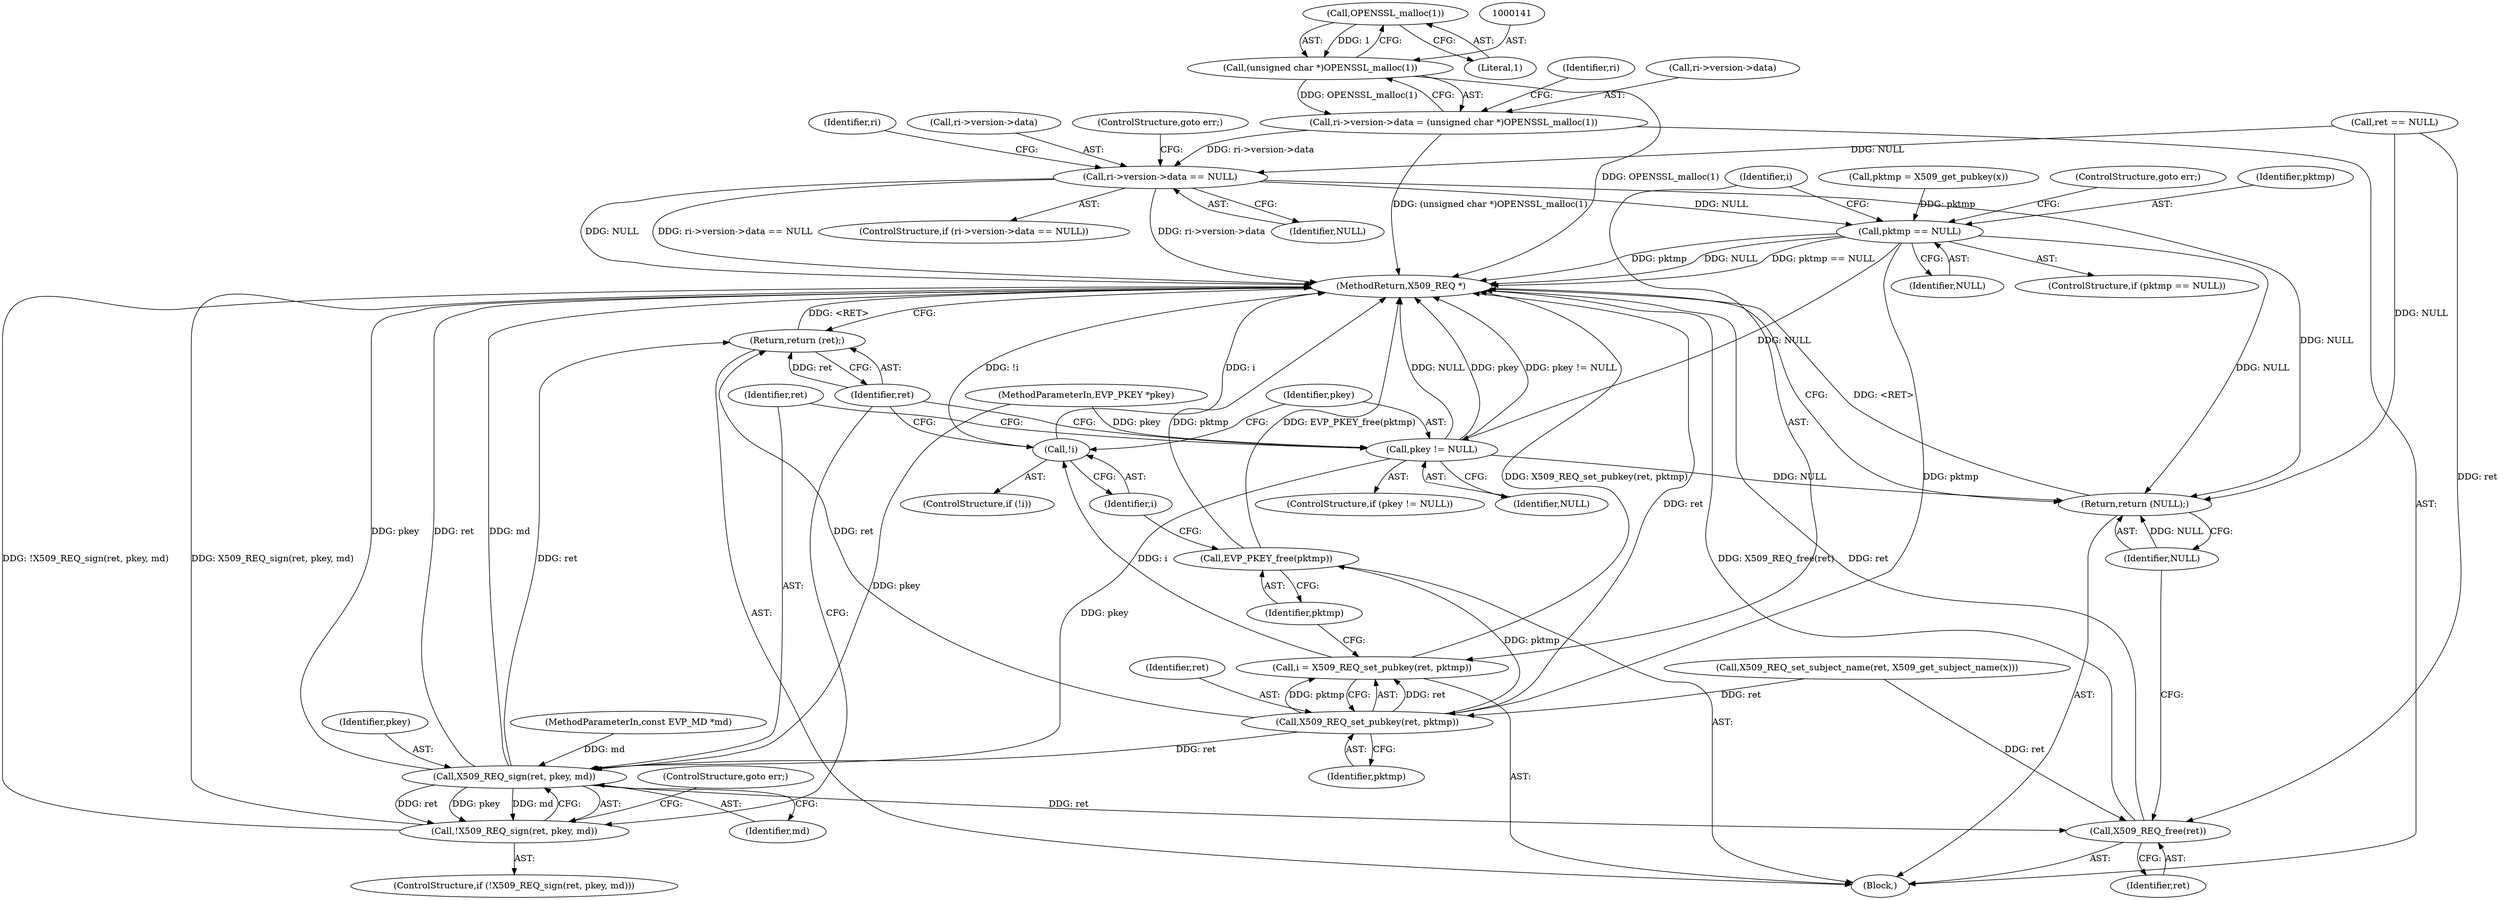 digraph "0_openssl_28a00bcd8e318da18031b2ac8778c64147cd54f9@API" {
"1000142" [label="(Call,OPENSSL_malloc(1))"];
"1000140" [label="(Call,(unsigned char *)OPENSSL_malloc(1))"];
"1000134" [label="(Call,ri->version->data = (unsigned char *)OPENSSL_malloc(1))"];
"1000145" [label="(Call,ri->version->data == NULL)"];
"1000174" [label="(Call,pktmp == NULL)"];
"1000180" [label="(Call,X509_REQ_set_pubkey(ret, pktmp))"];
"1000178" [label="(Call,i = X509_REQ_set_pubkey(ret, pktmp))"];
"1000186" [label="(Call,!i)"];
"1000183" [label="(Call,EVP_PKEY_free(pktmp))"];
"1000195" [label="(Call,X509_REQ_sign(ret, pkey, md))"];
"1000194" [label="(Call,!X509_REQ_sign(ret, pkey, md))"];
"1000200" [label="(Return,return (ret);)"];
"1000203" [label="(Call,X509_REQ_free(ret))"];
"1000189" [label="(Call,pkey != NULL)"];
"1000205" [label="(Return,return (NULL);)"];
"1000180" [label="(Call,X509_REQ_set_pubkey(ret, pktmp))"];
"1000157" [label="(Identifier,ri)"];
"1000114" [label="(Call,ret == NULL)"];
"1000169" [label="(Call,pktmp = X509_get_pubkey(x))"];
"1000134" [label="(Call,ri->version->data = (unsigned char *)OPENSSL_malloc(1))"];
"1000186" [label="(Call,!i)"];
"1000201" [label="(Identifier,ret)"];
"1000148" [label="(Identifier,ri)"];
"1000184" [label="(Identifier,pktmp)"];
"1000143" [label="(Literal,1)"];
"1000179" [label="(Identifier,i)"];
"1000151" [label="(Identifier,NULL)"];
"1000146" [label="(Call,ri->version->data)"];
"1000104" [label="(MethodParameterIn,const EVP_MD *md)"];
"1000145" [label="(Call,ri->version->data == NULL)"];
"1000193" [label="(ControlStructure,if (!X509_REQ_sign(ret, pkey, md)))"];
"1000174" [label="(Call,pktmp == NULL)"];
"1000178" [label="(Call,i = X509_REQ_set_pubkey(ret, pktmp))"];
"1000204" [label="(Identifier,ret)"];
"1000199" [label="(ControlStructure,goto err;)"];
"1000144" [label="(ControlStructure,if (ri->version->data == NULL))"];
"1000177" [label="(ControlStructure,goto err;)"];
"1000181" [label="(Identifier,ret)"];
"1000196" [label="(Identifier,ret)"];
"1000188" [label="(ControlStructure,if (pkey != NULL))"];
"1000189" [label="(Call,pkey != NULL)"];
"1000191" [label="(Identifier,NULL)"];
"1000142" [label="(Call,OPENSSL_malloc(1))"];
"1000187" [label="(Identifier,i)"];
"1000195" [label="(Call,X509_REQ_sign(ret, pkey, md))"];
"1000200" [label="(Return,return (ret);)"];
"1000164" [label="(Call,X509_REQ_set_subject_name(ret, X509_get_subject_name(x)))"];
"1000198" [label="(Identifier,md)"];
"1000103" [label="(MethodParameterIn,EVP_PKEY *pkey)"];
"1000207" [label="(MethodReturn,X509_REQ *)"];
"1000152" [label="(ControlStructure,goto err;)"];
"1000185" [label="(ControlStructure,if (!i))"];
"1000175" [label="(Identifier,pktmp)"];
"1000194" [label="(Call,!X509_REQ_sign(ret, pkey, md))"];
"1000203" [label="(Call,X509_REQ_free(ret))"];
"1000176" [label="(Identifier,NULL)"];
"1000173" [label="(ControlStructure,if (pktmp == NULL))"];
"1000205" [label="(Return,return (NULL);)"];
"1000140" [label="(Call,(unsigned char *)OPENSSL_malloc(1))"];
"1000197" [label="(Identifier,pkey)"];
"1000135" [label="(Call,ri->version->data)"];
"1000182" [label="(Identifier,pktmp)"];
"1000190" [label="(Identifier,pkey)"];
"1000183" [label="(Call,EVP_PKEY_free(pktmp))"];
"1000105" [label="(Block,)"];
"1000206" [label="(Identifier,NULL)"];
"1000142" -> "1000140"  [label="AST: "];
"1000142" -> "1000143"  [label="CFG: "];
"1000143" -> "1000142"  [label="AST: "];
"1000140" -> "1000142"  [label="CFG: "];
"1000142" -> "1000140"  [label="DDG: 1"];
"1000140" -> "1000134"  [label="AST: "];
"1000141" -> "1000140"  [label="AST: "];
"1000134" -> "1000140"  [label="CFG: "];
"1000140" -> "1000207"  [label="DDG: OPENSSL_malloc(1)"];
"1000140" -> "1000134"  [label="DDG: OPENSSL_malloc(1)"];
"1000134" -> "1000105"  [label="AST: "];
"1000135" -> "1000134"  [label="AST: "];
"1000148" -> "1000134"  [label="CFG: "];
"1000134" -> "1000207"  [label="DDG: (unsigned char *)OPENSSL_malloc(1)"];
"1000134" -> "1000145"  [label="DDG: ri->version->data"];
"1000145" -> "1000144"  [label="AST: "];
"1000145" -> "1000151"  [label="CFG: "];
"1000146" -> "1000145"  [label="AST: "];
"1000151" -> "1000145"  [label="AST: "];
"1000152" -> "1000145"  [label="CFG: "];
"1000157" -> "1000145"  [label="CFG: "];
"1000145" -> "1000207"  [label="DDG: NULL"];
"1000145" -> "1000207"  [label="DDG: ri->version->data == NULL"];
"1000145" -> "1000207"  [label="DDG: ri->version->data"];
"1000114" -> "1000145"  [label="DDG: NULL"];
"1000145" -> "1000174"  [label="DDG: NULL"];
"1000145" -> "1000205"  [label="DDG: NULL"];
"1000174" -> "1000173"  [label="AST: "];
"1000174" -> "1000176"  [label="CFG: "];
"1000175" -> "1000174"  [label="AST: "];
"1000176" -> "1000174"  [label="AST: "];
"1000177" -> "1000174"  [label="CFG: "];
"1000179" -> "1000174"  [label="CFG: "];
"1000174" -> "1000207"  [label="DDG: NULL"];
"1000174" -> "1000207"  [label="DDG: pktmp == NULL"];
"1000174" -> "1000207"  [label="DDG: pktmp"];
"1000169" -> "1000174"  [label="DDG: pktmp"];
"1000174" -> "1000180"  [label="DDG: pktmp"];
"1000174" -> "1000189"  [label="DDG: NULL"];
"1000174" -> "1000205"  [label="DDG: NULL"];
"1000180" -> "1000178"  [label="AST: "];
"1000180" -> "1000182"  [label="CFG: "];
"1000181" -> "1000180"  [label="AST: "];
"1000182" -> "1000180"  [label="AST: "];
"1000178" -> "1000180"  [label="CFG: "];
"1000180" -> "1000207"  [label="DDG: ret"];
"1000180" -> "1000178"  [label="DDG: ret"];
"1000180" -> "1000178"  [label="DDG: pktmp"];
"1000164" -> "1000180"  [label="DDG: ret"];
"1000180" -> "1000183"  [label="DDG: pktmp"];
"1000180" -> "1000195"  [label="DDG: ret"];
"1000180" -> "1000200"  [label="DDG: ret"];
"1000178" -> "1000105"  [label="AST: "];
"1000179" -> "1000178"  [label="AST: "];
"1000184" -> "1000178"  [label="CFG: "];
"1000178" -> "1000207"  [label="DDG: X509_REQ_set_pubkey(ret, pktmp)"];
"1000178" -> "1000186"  [label="DDG: i"];
"1000186" -> "1000185"  [label="AST: "];
"1000186" -> "1000187"  [label="CFG: "];
"1000187" -> "1000186"  [label="AST: "];
"1000190" -> "1000186"  [label="CFG: "];
"1000201" -> "1000186"  [label="CFG: "];
"1000186" -> "1000207"  [label="DDG: !i"];
"1000186" -> "1000207"  [label="DDG: i"];
"1000183" -> "1000105"  [label="AST: "];
"1000183" -> "1000184"  [label="CFG: "];
"1000184" -> "1000183"  [label="AST: "];
"1000187" -> "1000183"  [label="CFG: "];
"1000183" -> "1000207"  [label="DDG: pktmp"];
"1000183" -> "1000207"  [label="DDG: EVP_PKEY_free(pktmp)"];
"1000195" -> "1000194"  [label="AST: "];
"1000195" -> "1000198"  [label="CFG: "];
"1000196" -> "1000195"  [label="AST: "];
"1000197" -> "1000195"  [label="AST: "];
"1000198" -> "1000195"  [label="AST: "];
"1000194" -> "1000195"  [label="CFG: "];
"1000195" -> "1000207"  [label="DDG: pkey"];
"1000195" -> "1000207"  [label="DDG: ret"];
"1000195" -> "1000207"  [label="DDG: md"];
"1000195" -> "1000194"  [label="DDG: ret"];
"1000195" -> "1000194"  [label="DDG: pkey"];
"1000195" -> "1000194"  [label="DDG: md"];
"1000189" -> "1000195"  [label="DDG: pkey"];
"1000103" -> "1000195"  [label="DDG: pkey"];
"1000104" -> "1000195"  [label="DDG: md"];
"1000195" -> "1000200"  [label="DDG: ret"];
"1000195" -> "1000203"  [label="DDG: ret"];
"1000194" -> "1000193"  [label="AST: "];
"1000199" -> "1000194"  [label="CFG: "];
"1000201" -> "1000194"  [label="CFG: "];
"1000194" -> "1000207"  [label="DDG: !X509_REQ_sign(ret, pkey, md)"];
"1000194" -> "1000207"  [label="DDG: X509_REQ_sign(ret, pkey, md)"];
"1000200" -> "1000105"  [label="AST: "];
"1000200" -> "1000201"  [label="CFG: "];
"1000201" -> "1000200"  [label="AST: "];
"1000207" -> "1000200"  [label="CFG: "];
"1000200" -> "1000207"  [label="DDG: <RET>"];
"1000201" -> "1000200"  [label="DDG: ret"];
"1000203" -> "1000105"  [label="AST: "];
"1000203" -> "1000204"  [label="CFG: "];
"1000204" -> "1000203"  [label="AST: "];
"1000206" -> "1000203"  [label="CFG: "];
"1000203" -> "1000207"  [label="DDG: X509_REQ_free(ret)"];
"1000203" -> "1000207"  [label="DDG: ret"];
"1000114" -> "1000203"  [label="DDG: ret"];
"1000164" -> "1000203"  [label="DDG: ret"];
"1000189" -> "1000188"  [label="AST: "];
"1000189" -> "1000191"  [label="CFG: "];
"1000190" -> "1000189"  [label="AST: "];
"1000191" -> "1000189"  [label="AST: "];
"1000196" -> "1000189"  [label="CFG: "];
"1000201" -> "1000189"  [label="CFG: "];
"1000189" -> "1000207"  [label="DDG: pkey"];
"1000189" -> "1000207"  [label="DDG: pkey != NULL"];
"1000189" -> "1000207"  [label="DDG: NULL"];
"1000103" -> "1000189"  [label="DDG: pkey"];
"1000189" -> "1000205"  [label="DDG: NULL"];
"1000205" -> "1000105"  [label="AST: "];
"1000205" -> "1000206"  [label="CFG: "];
"1000206" -> "1000205"  [label="AST: "];
"1000207" -> "1000205"  [label="CFG: "];
"1000205" -> "1000207"  [label="DDG: <RET>"];
"1000206" -> "1000205"  [label="DDG: NULL"];
"1000114" -> "1000205"  [label="DDG: NULL"];
}
